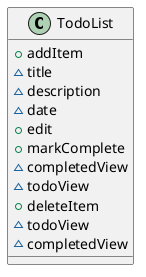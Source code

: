 @startuml
'https://plantuml.com/class-diagram


class TodoList {
    +addItem
    ~title
    ~description
    ~date
    +edit
    +markComplete
    ~completedView
    ~todoView
    +deleteItem
    ~todoView
    ~completedView

}


@enduml